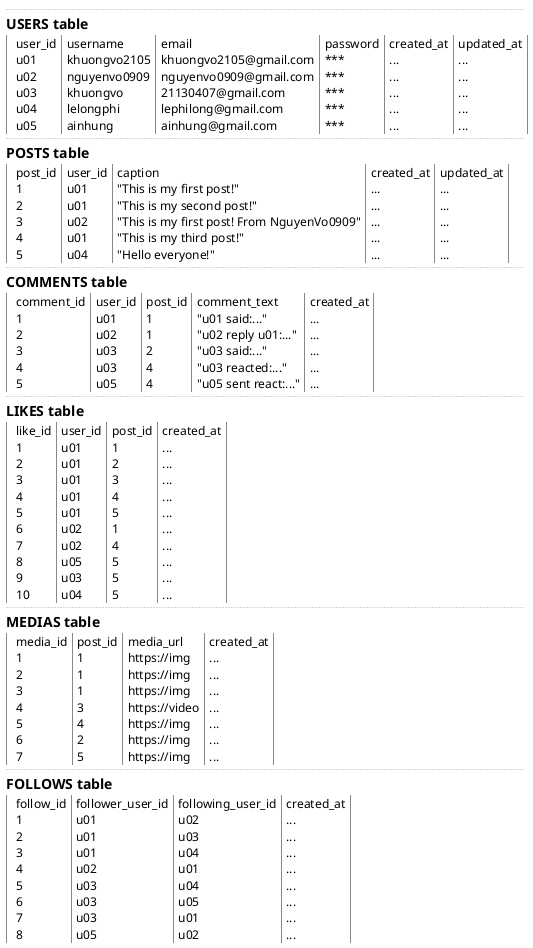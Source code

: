 @startsalt
{
    ..
    == USERS table
    {T!
        + user_id | username | email | password | created_at | updated_at
        + u01 | khuongvo2105 | khuongvo2105@gmail.com | *** | ... | ...
        + u02 | nguyenvo0909 | nguyenvo0909@gmail.com | *** | ... | ...
        + u03 | khuongvo | 21130407@gmail.com | *** | ... | ...
        + u04 | lelongphi | lephilong@gmail.com | *** | ... | ...
        + u05 | ainhung | ainhung@gmail.com | *** | ... | ...
    }
    ..
    == POSTS table
    {T!
        + post_id | user_id | caption | created_at | updated_at
        + 1 | u01 | "This is my first post!" | ... | ...
        + 2 | u01 | "This is my second post!" | ... | ...
        + 3 | u02 | "This is my first post! From NguyenVo0909" | ... | ...
        + 4 | u01 | "This is my third post!" | ... | ...
        + 5 | u04 | "Hello everyone!" | ... | ...
    }
    ..
    == COMMENTS table
    {T!
        + comment_id | user_id | post_id | comment_text | created_at
        + 1 | u01 | 1 | "u01 said:..." | ...
        + 2 | u02 | 1 | "u02 reply u01:..." | ...
        + 3 | u03 | 2 | "u03 said:..." | ...
        + 4 | u03 | 4 | "u03 reacted:..." | ...
        + 5 | u05 | 4 | "u05 sent react:..." | ...
    }

    ..
    == LIKES table
    {T!
        + like_id | user_id | post_id | created_at
        + 1 | u01 | 1 | ...
        + 2 | u01 | 2 | ...
        + 3 | u01 | 3 | ...
        + 4 | u01 | 4 | ...
        + 5 | u01 | 5 | ...
        + 6 | u02 | 1 | ...
        + 7 | u02 | 4 | ...
        + 8 | u05 | 5 | ...
        + 9 | u03 | 5 | ...
        + 10 | u04 | 5 | ...
    }
    ..
    == MEDIAS table
    {T!
        + media_id | post_id | media_url | created_at
        + 1 | 1 | https://img | ...
        + 2 | 1 | https://img | ...
        + 3 | 1 | https://img | ...
        + 4 | 3 | https://video | ...
        + 5 | 4 | https://img | ...
        + 6 | 2 | https://img | ...
        + 7 | 5 | https://img | ...
    }
    ..
    == FOLLOWS table
   {T!
        + follow_id | follower_user_id | following_user_id | created_at
        + 1 | u01 | u02 | ...
        + 2 | u01 | u03 | ...
        + 3 | u01 | u04 | ...
        + 4 | u02 | u01 | ...
        + 5 | u03 | u04 | ...
        + 6 | u03 | u05 | ...
        + 7 | u03 | u01 | ...
        + 8 | u05 | u02 | ...
   } 
}
@endsalt